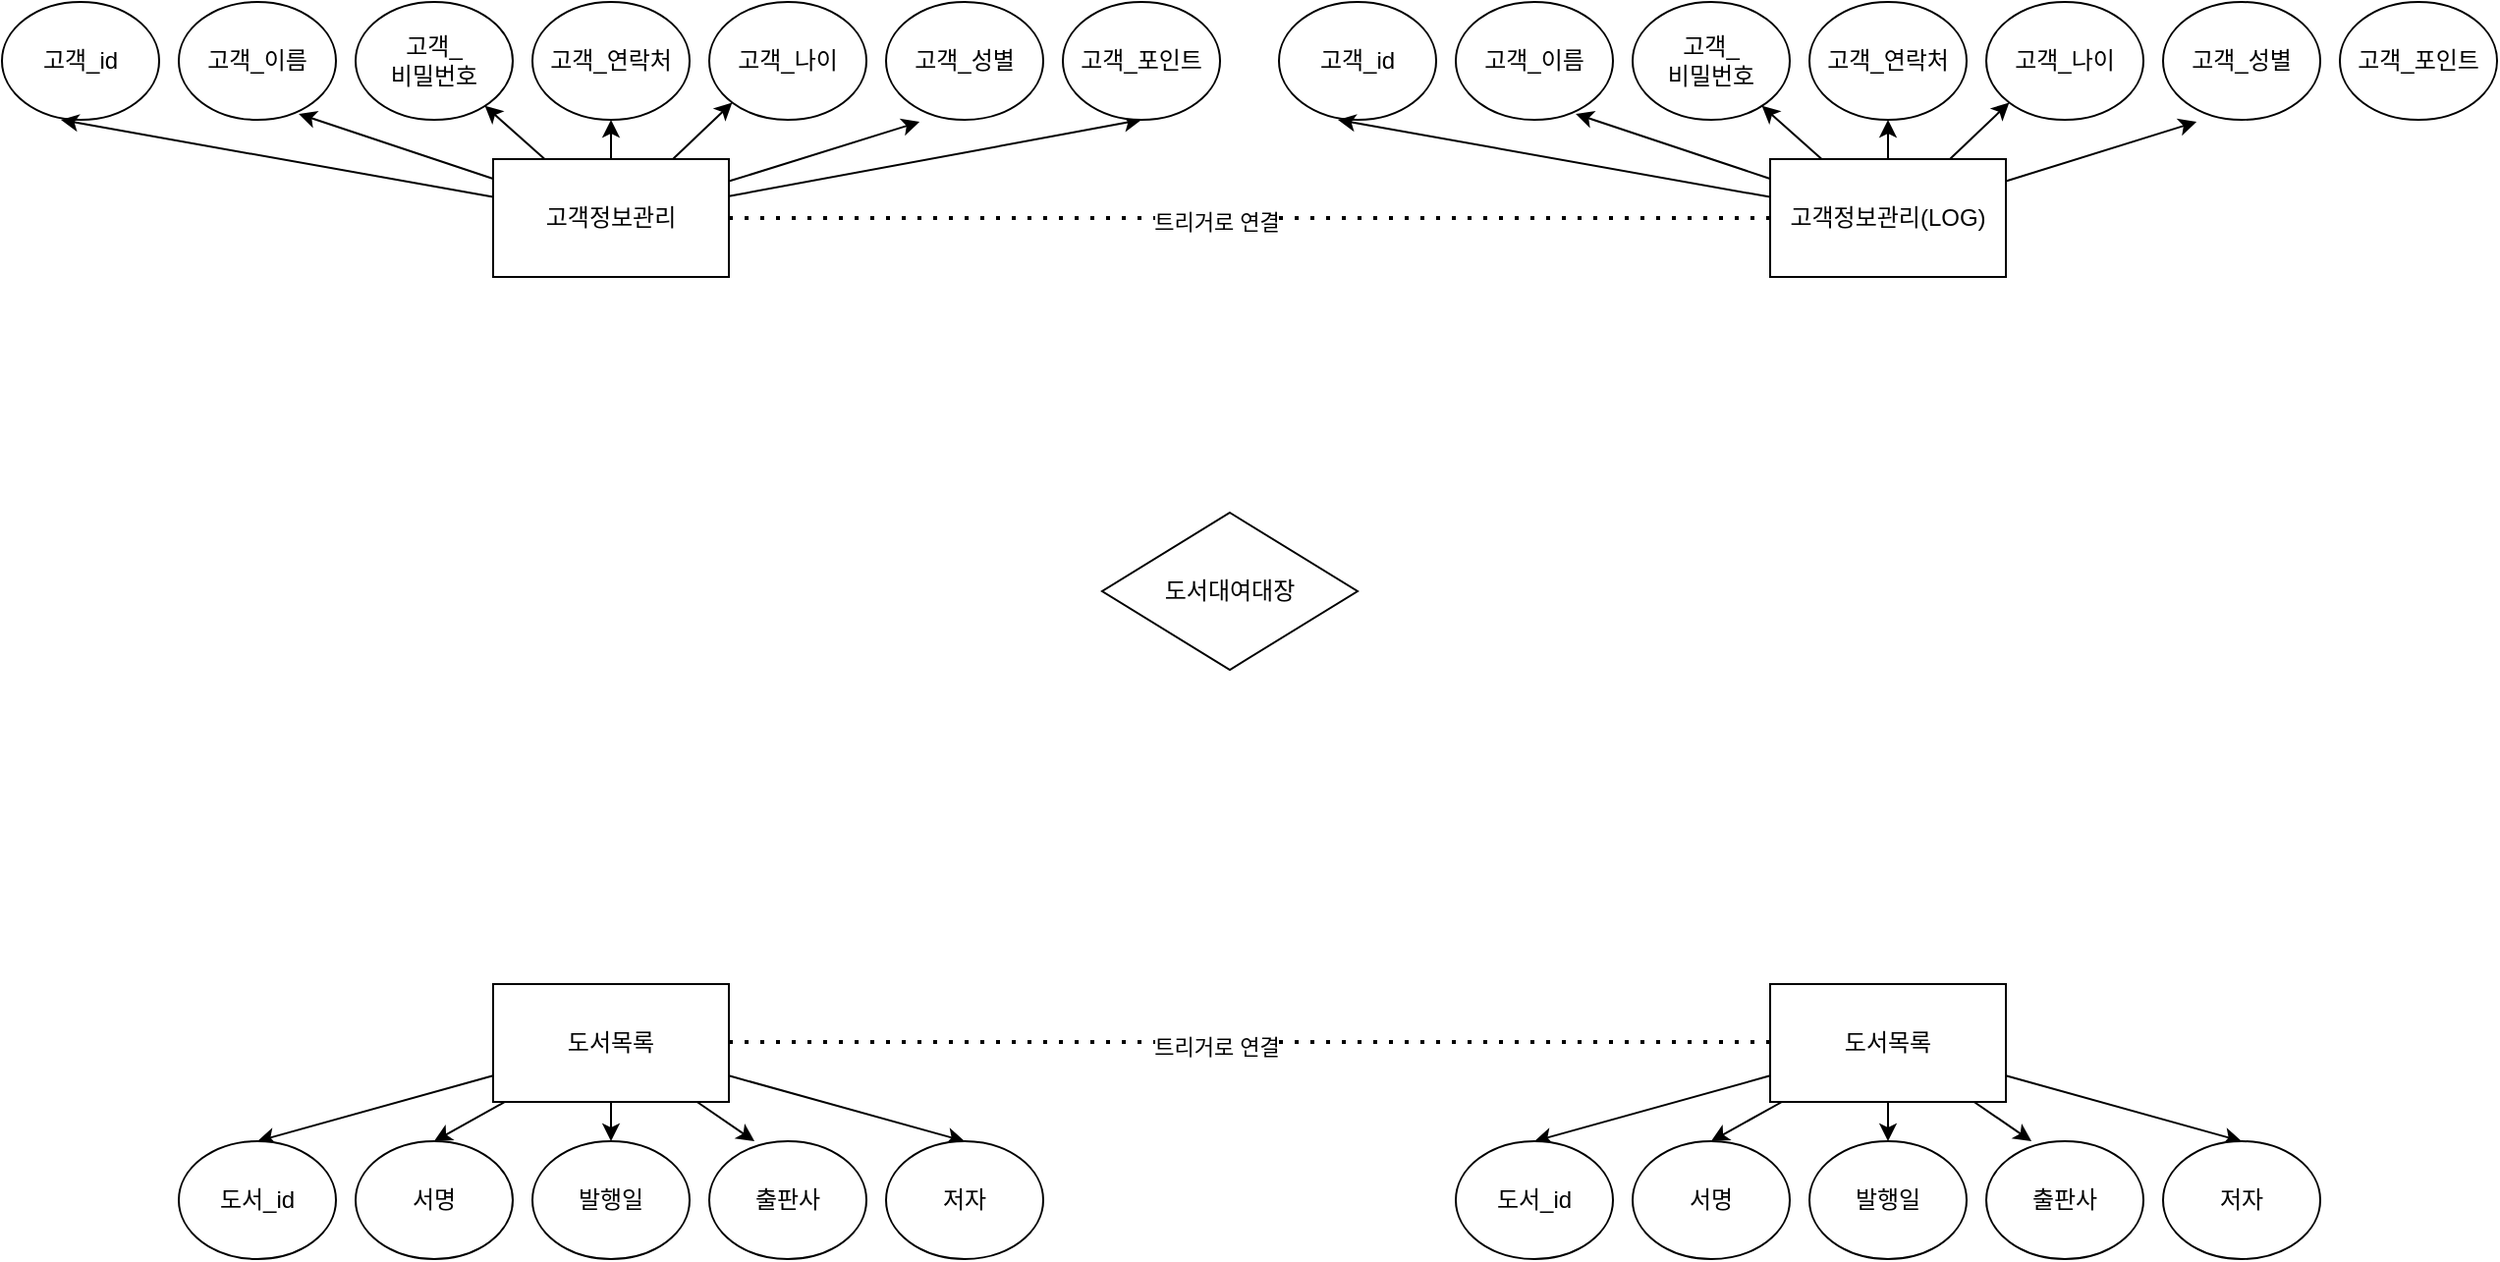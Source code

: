 <mxfile version="14.6.11" type="device"><diagram id="Oeiu6S_5KmONXpvt7Egq" name="Page-1"><mxGraphModel dx="1662" dy="828" grid="1" gridSize="10" guides="1" tooltips="1" connect="1" arrows="1" fold="1" page="1" pageScale="1" pageWidth="827" pageHeight="1169" math="0" shadow="0"><root><mxCell id="0"/><mxCell id="1" parent="0"/><mxCell id="XF2-uriCGoQEO9-n3KHj-39" style="edgeStyle=none;rounded=0;orthogonalLoop=1;jettySize=auto;html=1;entryX=0.763;entryY=0.95;entryDx=0;entryDy=0;entryPerimeter=0;" edge="1" parent="1" source="XF2-uriCGoQEO9-n3KHj-3" target="XF2-uriCGoQEO9-n3KHj-19"><mxGeometry relative="1" as="geometry"/></mxCell><mxCell id="XF2-uriCGoQEO9-n3KHj-40" style="edgeStyle=none;rounded=0;orthogonalLoop=1;jettySize=auto;html=1;" edge="1" parent="1" source="XF2-uriCGoQEO9-n3KHj-3" target="XF2-uriCGoQEO9-n3KHj-20"><mxGeometry relative="1" as="geometry"/></mxCell><mxCell id="XF2-uriCGoQEO9-n3KHj-41" style="edgeStyle=none;rounded=0;orthogonalLoop=1;jettySize=auto;html=1;" edge="1" parent="1" source="XF2-uriCGoQEO9-n3KHj-3" target="XF2-uriCGoQEO9-n3KHj-21"><mxGeometry relative="1" as="geometry"/></mxCell><mxCell id="XF2-uriCGoQEO9-n3KHj-42" style="edgeStyle=none;rounded=0;orthogonalLoop=1;jettySize=auto;html=1;entryX=0;entryY=1;entryDx=0;entryDy=0;" edge="1" parent="1" source="XF2-uriCGoQEO9-n3KHj-3" target="XF2-uriCGoQEO9-n3KHj-22"><mxGeometry relative="1" as="geometry"/></mxCell><mxCell id="XF2-uriCGoQEO9-n3KHj-43" style="edgeStyle=none;rounded=0;orthogonalLoop=1;jettySize=auto;html=1;entryX=0.213;entryY=1.017;entryDx=0;entryDy=0;entryPerimeter=0;" edge="1" parent="1" source="XF2-uriCGoQEO9-n3KHj-3" target="XF2-uriCGoQEO9-n3KHj-23"><mxGeometry relative="1" as="geometry"/></mxCell><mxCell id="XF2-uriCGoQEO9-n3KHj-44" style="edgeStyle=none;rounded=0;orthogonalLoop=1;jettySize=auto;html=1;entryX=0.5;entryY=1;entryDx=0;entryDy=0;" edge="1" parent="1" source="XF2-uriCGoQEO9-n3KHj-3" target="XF2-uriCGoQEO9-n3KHj-24"><mxGeometry relative="1" as="geometry"/></mxCell><mxCell id="XF2-uriCGoQEO9-n3KHj-3" value="고객정보관리" style="rounded=0;whiteSpace=wrap;html=1;" vertex="1" parent="1"><mxGeometry x="350" y="100" width="120" height="60" as="geometry"/></mxCell><mxCell id="XF2-uriCGoQEO9-n3KHj-12" value="고객_id" style="ellipse;whiteSpace=wrap;html=1;" vertex="1" parent="1"><mxGeometry x="100" y="20" width="80" height="60" as="geometry"/></mxCell><mxCell id="XF2-uriCGoQEO9-n3KHj-19" value="고객_이름" style="ellipse;whiteSpace=wrap;html=1;" vertex="1" parent="1"><mxGeometry x="190" y="20" width="80" height="60" as="geometry"/></mxCell><mxCell id="XF2-uriCGoQEO9-n3KHj-20" value="고객_&lt;br&gt;비밀번호" style="ellipse;whiteSpace=wrap;html=1;" vertex="1" parent="1"><mxGeometry x="280" y="20" width="80" height="60" as="geometry"/></mxCell><mxCell id="XF2-uriCGoQEO9-n3KHj-21" value="고객_연락처" style="ellipse;whiteSpace=wrap;html=1;" vertex="1" parent="1"><mxGeometry x="370" y="20" width="80" height="60" as="geometry"/></mxCell><mxCell id="XF2-uriCGoQEO9-n3KHj-22" value="고객_나이" style="ellipse;whiteSpace=wrap;html=1;" vertex="1" parent="1"><mxGeometry x="460" y="20" width="80" height="60" as="geometry"/></mxCell><mxCell id="XF2-uriCGoQEO9-n3KHj-23" value="고객_성별" style="ellipse;whiteSpace=wrap;html=1;" vertex="1" parent="1"><mxGeometry x="550" y="20" width="80" height="60" as="geometry"/></mxCell><mxCell id="XF2-uriCGoQEO9-n3KHj-24" value="고객_포인트" style="ellipse;whiteSpace=wrap;html=1;" vertex="1" parent="1"><mxGeometry x="640" y="20" width="80" height="60" as="geometry"/></mxCell><mxCell id="XF2-uriCGoQEO9-n3KHj-38" style="rounded=0;orthogonalLoop=1;jettySize=auto;html=1;entryX=0.375;entryY=1;entryDx=0;entryDy=0;entryPerimeter=0;" edge="1" parent="1" source="XF2-uriCGoQEO9-n3KHj-3" target="XF2-uriCGoQEO9-n3KHj-12"><mxGeometry relative="1" as="geometry"/></mxCell><mxCell id="XF2-uriCGoQEO9-n3KHj-46" style="edgeStyle=none;rounded=0;orthogonalLoop=1;jettySize=auto;html=1;entryX=0.763;entryY=0.95;entryDx=0;entryDy=0;entryPerimeter=0;" edge="1" parent="1" source="XF2-uriCGoQEO9-n3KHj-51" target="XF2-uriCGoQEO9-n3KHj-53"><mxGeometry relative="1" as="geometry"/></mxCell><mxCell id="XF2-uriCGoQEO9-n3KHj-47" style="edgeStyle=none;rounded=0;orthogonalLoop=1;jettySize=auto;html=1;" edge="1" parent="1" source="XF2-uriCGoQEO9-n3KHj-51" target="XF2-uriCGoQEO9-n3KHj-54"><mxGeometry relative="1" as="geometry"/></mxCell><mxCell id="XF2-uriCGoQEO9-n3KHj-48" style="edgeStyle=none;rounded=0;orthogonalLoop=1;jettySize=auto;html=1;" edge="1" parent="1" source="XF2-uriCGoQEO9-n3KHj-51" target="XF2-uriCGoQEO9-n3KHj-55"><mxGeometry relative="1" as="geometry"/></mxCell><mxCell id="XF2-uriCGoQEO9-n3KHj-49" style="edgeStyle=none;rounded=0;orthogonalLoop=1;jettySize=auto;html=1;entryX=0;entryY=1;entryDx=0;entryDy=0;" edge="1" parent="1" source="XF2-uriCGoQEO9-n3KHj-51" target="XF2-uriCGoQEO9-n3KHj-56"><mxGeometry relative="1" as="geometry"/></mxCell><mxCell id="XF2-uriCGoQEO9-n3KHj-50" style="edgeStyle=none;rounded=0;orthogonalLoop=1;jettySize=auto;html=1;entryX=0.213;entryY=1.017;entryDx=0;entryDy=0;entryPerimeter=0;" edge="1" parent="1" source="XF2-uriCGoQEO9-n3KHj-51" target="XF2-uriCGoQEO9-n3KHj-57"><mxGeometry relative="1" as="geometry"/></mxCell><mxCell id="XF2-uriCGoQEO9-n3KHj-51" value="고객정보관리(LOG)" style="rounded=0;whiteSpace=wrap;html=1;" vertex="1" parent="1"><mxGeometry x="1000" y="100" width="120" height="60" as="geometry"/></mxCell><mxCell id="XF2-uriCGoQEO9-n3KHj-52" value="고객_id" style="ellipse;whiteSpace=wrap;html=1;" vertex="1" parent="1"><mxGeometry x="750" y="20" width="80" height="60" as="geometry"/></mxCell><mxCell id="XF2-uriCGoQEO9-n3KHj-53" value="고객_이름" style="ellipse;whiteSpace=wrap;html=1;" vertex="1" parent="1"><mxGeometry x="840" y="20" width="80" height="60" as="geometry"/></mxCell><mxCell id="XF2-uriCGoQEO9-n3KHj-54" value="고객_&lt;br&gt;비밀번호" style="ellipse;whiteSpace=wrap;html=1;" vertex="1" parent="1"><mxGeometry x="930" y="20" width="80" height="60" as="geometry"/></mxCell><mxCell id="XF2-uriCGoQEO9-n3KHj-55" value="고객_연락처" style="ellipse;whiteSpace=wrap;html=1;" vertex="1" parent="1"><mxGeometry x="1020" y="20" width="80" height="60" as="geometry"/></mxCell><mxCell id="XF2-uriCGoQEO9-n3KHj-56" value="고객_나이" style="ellipse;whiteSpace=wrap;html=1;" vertex="1" parent="1"><mxGeometry x="1110" y="20" width="80" height="60" as="geometry"/></mxCell><mxCell id="XF2-uriCGoQEO9-n3KHj-57" value="고객_성별" style="ellipse;whiteSpace=wrap;html=1;" vertex="1" parent="1"><mxGeometry x="1200" y="20" width="80" height="60" as="geometry"/></mxCell><mxCell id="XF2-uriCGoQEO9-n3KHj-58" value="고객_포인트" style="ellipse;whiteSpace=wrap;html=1;" vertex="1" parent="1"><mxGeometry x="1290" y="20" width="80" height="60" as="geometry"/></mxCell><mxCell id="XF2-uriCGoQEO9-n3KHj-59" style="rounded=0;orthogonalLoop=1;jettySize=auto;html=1;entryX=0.375;entryY=1;entryDx=0;entryDy=0;entryPerimeter=0;" edge="1" parent="1" source="XF2-uriCGoQEO9-n3KHj-51" target="XF2-uriCGoQEO9-n3KHj-52"><mxGeometry relative="1" as="geometry"/></mxCell><mxCell id="XF2-uriCGoQEO9-n3KHj-61" value="" style="endArrow=none;dashed=1;html=1;dashPattern=1 3;strokeWidth=2;entryX=0;entryY=0.5;entryDx=0;entryDy=0;exitX=1;exitY=0.5;exitDx=0;exitDy=0;" edge="1" parent="1" source="XF2-uriCGoQEO9-n3KHj-3" target="XF2-uriCGoQEO9-n3KHj-51"><mxGeometry width="50" height="50" relative="1" as="geometry"><mxPoint x="810" y="370" as="sourcePoint"/><mxPoint x="860" y="320" as="targetPoint"/></mxGeometry></mxCell><mxCell id="XF2-uriCGoQEO9-n3KHj-62" value="트리거로 연결" style="edgeLabel;html=1;align=center;verticalAlign=middle;resizable=0;points=[];" vertex="1" connectable="0" parent="XF2-uriCGoQEO9-n3KHj-61"><mxGeometry x="-0.064" y="-2" relative="1" as="geometry"><mxPoint as="offset"/></mxGeometry></mxCell><mxCell id="XF2-uriCGoQEO9-n3KHj-88" style="edgeStyle=none;rounded=0;orthogonalLoop=1;jettySize=auto;html=1;entryX=0.5;entryY=0;entryDx=0;entryDy=0;" edge="1" parent="1" source="XF2-uriCGoQEO9-n3KHj-63" target="XF2-uriCGoQEO9-n3KHj-64"><mxGeometry relative="1" as="geometry"/></mxCell><mxCell id="XF2-uriCGoQEO9-n3KHj-89" style="edgeStyle=none;rounded=0;orthogonalLoop=1;jettySize=auto;html=1;entryX=0.5;entryY=0;entryDx=0;entryDy=0;" edge="1" parent="1" source="XF2-uriCGoQEO9-n3KHj-63" target="XF2-uriCGoQEO9-n3KHj-65"><mxGeometry relative="1" as="geometry"/></mxCell><mxCell id="XF2-uriCGoQEO9-n3KHj-90" value="" style="edgeStyle=none;rounded=0;orthogonalLoop=1;jettySize=auto;html=1;" edge="1" parent="1" source="XF2-uriCGoQEO9-n3KHj-63" target="XF2-uriCGoQEO9-n3KHj-66"><mxGeometry relative="1" as="geometry"/></mxCell><mxCell id="XF2-uriCGoQEO9-n3KHj-91" style="edgeStyle=none;rounded=0;orthogonalLoop=1;jettySize=auto;html=1;entryX=0.288;entryY=0;entryDx=0;entryDy=0;entryPerimeter=0;" edge="1" parent="1" source="XF2-uriCGoQEO9-n3KHj-63" target="XF2-uriCGoQEO9-n3KHj-67"><mxGeometry relative="1" as="geometry"/></mxCell><mxCell id="XF2-uriCGoQEO9-n3KHj-92" style="edgeStyle=none;rounded=0;orthogonalLoop=1;jettySize=auto;html=1;entryX=0.5;entryY=0;entryDx=0;entryDy=0;" edge="1" parent="1" source="XF2-uriCGoQEO9-n3KHj-63" target="XF2-uriCGoQEO9-n3KHj-68"><mxGeometry relative="1" as="geometry"/></mxCell><mxCell id="XF2-uriCGoQEO9-n3KHj-63" value="도서목록" style="rounded=0;whiteSpace=wrap;html=1;" vertex="1" parent="1"><mxGeometry x="350" y="520" width="120" height="60" as="geometry"/></mxCell><mxCell id="XF2-uriCGoQEO9-n3KHj-64" value="도서_id" style="ellipse;whiteSpace=wrap;html=1;" vertex="1" parent="1"><mxGeometry x="190" y="600" width="80" height="60" as="geometry"/></mxCell><mxCell id="XF2-uriCGoQEO9-n3KHj-65" value="서명" style="ellipse;whiteSpace=wrap;html=1;" vertex="1" parent="1"><mxGeometry x="280" y="600" width="80" height="60" as="geometry"/></mxCell><mxCell id="XF2-uriCGoQEO9-n3KHj-66" value="발행일" style="ellipse;whiteSpace=wrap;html=1;" vertex="1" parent="1"><mxGeometry x="370" y="600" width="80" height="60" as="geometry"/></mxCell><mxCell id="XF2-uriCGoQEO9-n3KHj-67" value="출판사" style="ellipse;whiteSpace=wrap;html=1;" vertex="1" parent="1"><mxGeometry x="460" y="600" width="80" height="60" as="geometry"/></mxCell><mxCell id="XF2-uriCGoQEO9-n3KHj-68" value="저자" style="ellipse;whiteSpace=wrap;html=1;" vertex="1" parent="1"><mxGeometry x="550" y="600" width="80" height="60" as="geometry"/></mxCell><mxCell id="XF2-uriCGoQEO9-n3KHj-86" value="" style="endArrow=none;dashed=1;html=1;dashPattern=1 3;strokeWidth=2;entryX=0;entryY=0.5;entryDx=0;entryDy=0;exitX=1;exitY=0.5;exitDx=0;exitDy=0;" edge="1" parent="1"><mxGeometry width="50" height="50" relative="1" as="geometry"><mxPoint x="470" y="549.5" as="sourcePoint"/><mxPoint x="1000" y="549.5" as="targetPoint"/></mxGeometry></mxCell><mxCell id="XF2-uriCGoQEO9-n3KHj-87" value="트리거로 연결" style="edgeLabel;html=1;align=center;verticalAlign=middle;resizable=0;points=[];" vertex="1" connectable="0" parent="XF2-uriCGoQEO9-n3KHj-86"><mxGeometry x="-0.064" y="-2" relative="1" as="geometry"><mxPoint as="offset"/></mxGeometry></mxCell><mxCell id="XF2-uriCGoQEO9-n3KHj-93" style="edgeStyle=none;rounded=0;orthogonalLoop=1;jettySize=auto;html=1;entryX=0.5;entryY=0;entryDx=0;entryDy=0;" edge="1" parent="1" source="XF2-uriCGoQEO9-n3KHj-98" target="XF2-uriCGoQEO9-n3KHj-99"><mxGeometry relative="1" as="geometry"/></mxCell><mxCell id="XF2-uriCGoQEO9-n3KHj-94" style="edgeStyle=none;rounded=0;orthogonalLoop=1;jettySize=auto;html=1;entryX=0.5;entryY=0;entryDx=0;entryDy=0;" edge="1" parent="1" source="XF2-uriCGoQEO9-n3KHj-98" target="XF2-uriCGoQEO9-n3KHj-100"><mxGeometry relative="1" as="geometry"/></mxCell><mxCell id="XF2-uriCGoQEO9-n3KHj-95" value="" style="edgeStyle=none;rounded=0;orthogonalLoop=1;jettySize=auto;html=1;" edge="1" parent="1" source="XF2-uriCGoQEO9-n3KHj-98" target="XF2-uriCGoQEO9-n3KHj-101"><mxGeometry relative="1" as="geometry"/></mxCell><mxCell id="XF2-uriCGoQEO9-n3KHj-96" style="edgeStyle=none;rounded=0;orthogonalLoop=1;jettySize=auto;html=1;entryX=0.288;entryY=0;entryDx=0;entryDy=0;entryPerimeter=0;" edge="1" parent="1" source="XF2-uriCGoQEO9-n3KHj-98" target="XF2-uriCGoQEO9-n3KHj-102"><mxGeometry relative="1" as="geometry"/></mxCell><mxCell id="XF2-uriCGoQEO9-n3KHj-97" style="edgeStyle=none;rounded=0;orthogonalLoop=1;jettySize=auto;html=1;entryX=0.5;entryY=0;entryDx=0;entryDy=0;" edge="1" parent="1" source="XF2-uriCGoQEO9-n3KHj-98" target="XF2-uriCGoQEO9-n3KHj-103"><mxGeometry relative="1" as="geometry"/></mxCell><mxCell id="XF2-uriCGoQEO9-n3KHj-98" value="도서목록" style="rounded=0;whiteSpace=wrap;html=1;" vertex="1" parent="1"><mxGeometry x="1000" y="520" width="120" height="60" as="geometry"/></mxCell><mxCell id="XF2-uriCGoQEO9-n3KHj-99" value="도서_id" style="ellipse;whiteSpace=wrap;html=1;" vertex="1" parent="1"><mxGeometry x="840" y="600" width="80" height="60" as="geometry"/></mxCell><mxCell id="XF2-uriCGoQEO9-n3KHj-100" value="서명" style="ellipse;whiteSpace=wrap;html=1;" vertex="1" parent="1"><mxGeometry x="930" y="600" width="80" height="60" as="geometry"/></mxCell><mxCell id="XF2-uriCGoQEO9-n3KHj-101" value="발행일" style="ellipse;whiteSpace=wrap;html=1;" vertex="1" parent="1"><mxGeometry x="1020" y="600" width="80" height="60" as="geometry"/></mxCell><mxCell id="XF2-uriCGoQEO9-n3KHj-102" value="출판사" style="ellipse;whiteSpace=wrap;html=1;" vertex="1" parent="1"><mxGeometry x="1110" y="600" width="80" height="60" as="geometry"/></mxCell><mxCell id="XF2-uriCGoQEO9-n3KHj-103" value="저자" style="ellipse;whiteSpace=wrap;html=1;" vertex="1" parent="1"><mxGeometry x="1200" y="600" width="80" height="60" as="geometry"/></mxCell><mxCell id="XF2-uriCGoQEO9-n3KHj-104" value="도서대여대장" style="rhombus;whiteSpace=wrap;html=1;" vertex="1" parent="1"><mxGeometry x="660" y="280" width="130" height="80" as="geometry"/></mxCell></root></mxGraphModel></diagram></mxfile>
